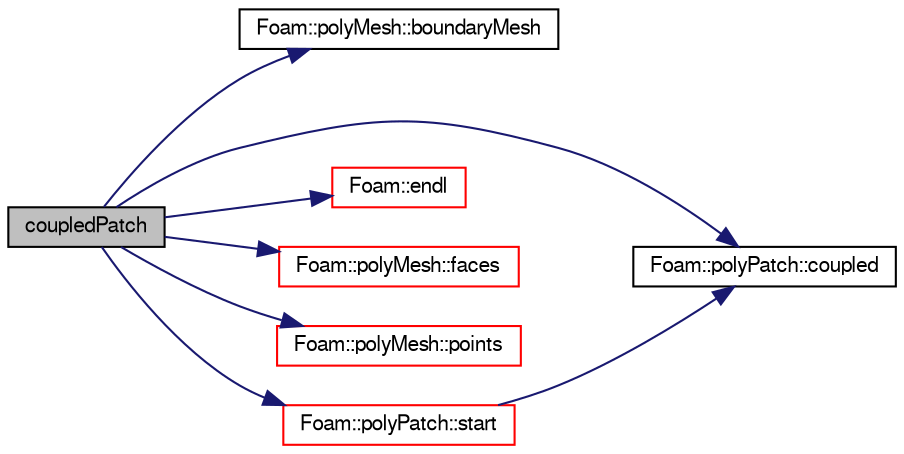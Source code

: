 digraph "coupledPatch"
{
  bgcolor="transparent";
  edge [fontname="FreeSans",fontsize="10",labelfontname="FreeSans",labelfontsize="10"];
  node [fontname="FreeSans",fontsize="10",shape=record];
  rankdir="LR";
  Node1651 [label="coupledPatch",height=0.2,width=0.4,color="black", fillcolor="grey75", style="filled", fontcolor="black"];
  Node1651 -> Node1652 [color="midnightblue",fontsize="10",style="solid",fontname="FreeSans"];
  Node1652 [label="Foam::polyMesh::boundaryMesh",height=0.2,width=0.4,color="black",URL="$a27410.html#a9f2b68c134340291eda6197f47f25484",tooltip="Return boundary mesh. "];
  Node1651 -> Node1653 [color="midnightblue",fontsize="10",style="solid",fontname="FreeSans"];
  Node1653 [label="Foam::polyPatch::coupled",height=0.2,width=0.4,color="black",URL="$a27478.html#a39c01db0e66d00fe0621a0c7e5fc4ead",tooltip="Return true if this patch is geometrically coupled (i.e. faces and. "];
  Node1651 -> Node1654 [color="midnightblue",fontsize="10",style="solid",fontname="FreeSans"];
  Node1654 [label="Foam::endl",height=0.2,width=0.4,color="red",URL="$a21124.html#a2db8fe02a0d3909e9351bb4275b23ce4",tooltip="Add newline and flush stream. "];
  Node1651 -> Node1656 [color="midnightblue",fontsize="10",style="solid",fontname="FreeSans"];
  Node1656 [label="Foam::polyMesh::faces",height=0.2,width=0.4,color="red",URL="$a27410.html#a431c0a24765f0bb6d32f6a03ce0e9b57",tooltip="Return raw faces. "];
  Node1651 -> Node1698 [color="midnightblue",fontsize="10",style="solid",fontname="FreeSans"];
  Node1698 [label="Foam::polyMesh::points",height=0.2,width=0.4,color="red",URL="$a27410.html#ac44123fc1265297c41a43c3b62fdb4c2",tooltip="Return raw points. "];
  Node1651 -> Node1699 [color="midnightblue",fontsize="10",style="solid",fontname="FreeSans"];
  Node1699 [label="Foam::polyPatch::start",height=0.2,width=0.4,color="red",URL="$a27478.html#a6bfd3e3abb11e98bdb4b98671cec1234",tooltip="Return start label of this patch in the polyMesh face list. "];
  Node1699 -> Node1653 [color="midnightblue",fontsize="10",style="solid",fontname="FreeSans"];
}
